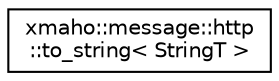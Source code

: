 digraph "Graphical Class Hierarchy"
{
 // LATEX_PDF_SIZE
  edge [fontname="Helvetica",fontsize="10",labelfontname="Helvetica",labelfontsize="10"];
  node [fontname="Helvetica",fontsize="10",shape=record];
  rankdir="LR";
  Node0 [label="xmaho::message::http\l::to_string\< StringT \>",height=0.2,width=0.4,color="black", fillcolor="white", style="filled",URL="$structxmaho_1_1message_1_1http_1_1to__string.html",tooltip="The StringT::size_type to StringT convertion class."];
}

